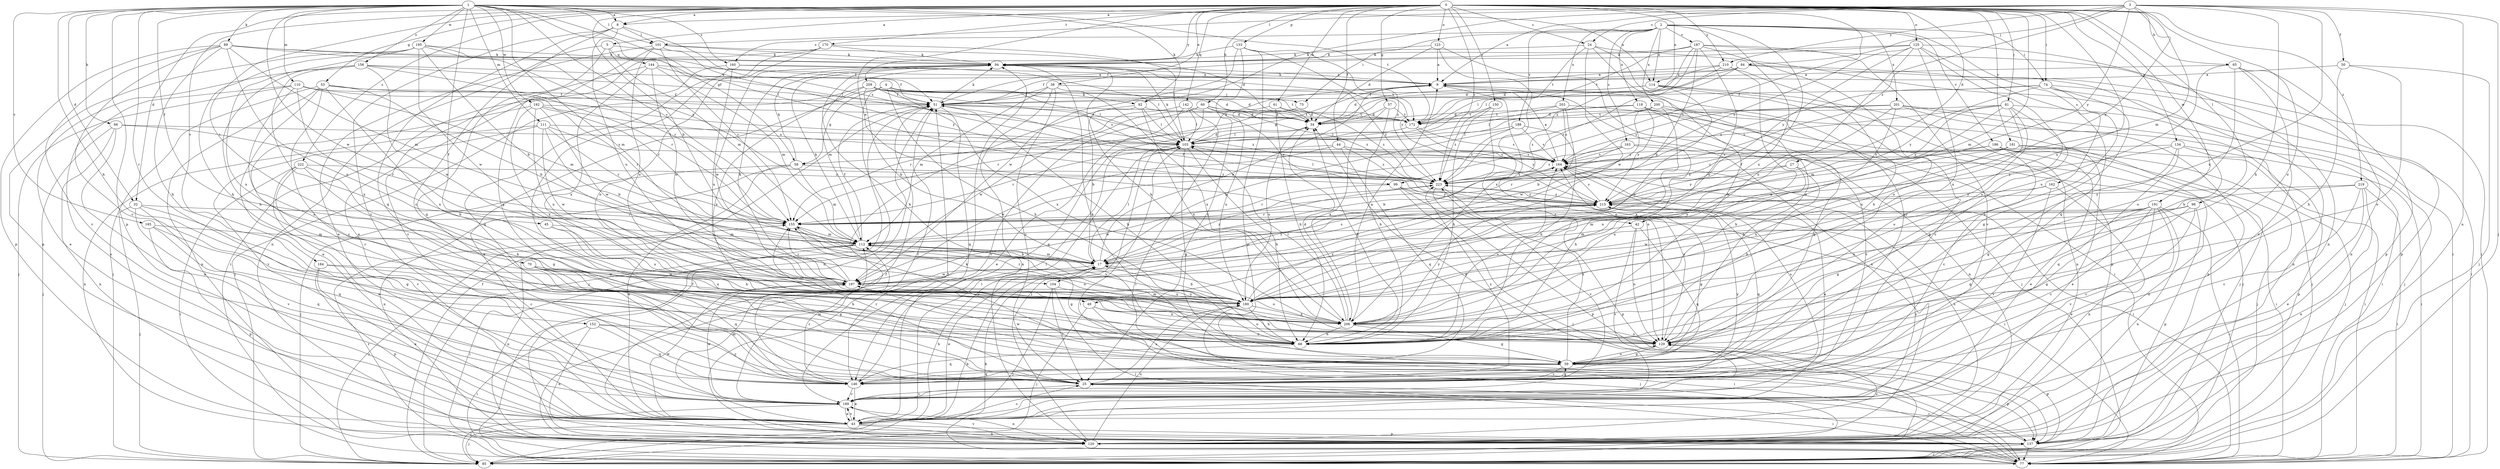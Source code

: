 strict digraph  {
0;
1;
2;
3;
4;
5;
8;
9;
17;
24;
25;
27;
32;
34;
38;
42;
43;
44;
45;
49;
50;
51;
53;
57;
58;
59;
60;
61;
65;
66;
68;
70;
74;
75;
77;
81;
84;
85;
89;
92;
94;
98;
99;
101;
103;
104;
110;
111;
112;
114;
118;
120;
123;
125;
129;
133;
134;
137;
142;
144;
146;
150;
152;
155;
156;
160;
162;
163;
164;
170;
172;
180;
181;
184;
185;
186;
187;
188;
189;
191;
192;
195;
197;
200;
201;
203;
206;
209;
210;
215;
219;
222;
223;
0 -> 5  [label=a];
0 -> 8  [label=a];
0 -> 17  [label=b];
0 -> 24  [label=c];
0 -> 27  [label=d];
0 -> 32  [label=d];
0 -> 38  [label=e];
0 -> 42  [label=e];
0 -> 44  [label=f];
0 -> 53  [label=g];
0 -> 57  [label=g];
0 -> 60  [label=h];
0 -> 61  [label=h];
0 -> 65  [label=h];
0 -> 70  [label=i];
0 -> 74  [label=i];
0 -> 81  [label=j];
0 -> 98  [label=l];
0 -> 99  [label=l];
0 -> 104  [label=m];
0 -> 114  [label=n];
0 -> 123  [label=o];
0 -> 125  [label=o];
0 -> 129  [label=o];
0 -> 133  [label=p];
0 -> 134  [label=p];
0 -> 142  [label=q];
0 -> 150  [label=r];
0 -> 170  [label=t];
0 -> 180  [label=u];
0 -> 181  [label=v];
0 -> 184  [label=v];
0 -> 191  [label=w];
0 -> 209  [label=y];
0 -> 210  [label=y];
0 -> 219  [label=z];
0 -> 222  [label=z];
0 -> 223  [label=z];
1 -> 8  [label=a];
1 -> 32  [label=d];
1 -> 45  [label=f];
1 -> 49  [label=f];
1 -> 58  [label=g];
1 -> 66  [label=h];
1 -> 68  [label=h];
1 -> 89  [label=k];
1 -> 92  [label=k];
1 -> 99  [label=l];
1 -> 101  [label=l];
1 -> 104  [label=m];
1 -> 110  [label=m];
1 -> 111  [label=m];
1 -> 114  [label=n];
1 -> 137  [label=p];
1 -> 152  [label=r];
1 -> 155  [label=r];
1 -> 156  [label=s];
1 -> 160  [label=s];
1 -> 172  [label=t];
1 -> 185  [label=v];
1 -> 192  [label=w];
1 -> 195  [label=w];
1 -> 197  [label=w];
2 -> 49  [label=f];
2 -> 74  [label=i];
2 -> 75  [label=i];
2 -> 114  [label=n];
2 -> 118  [label=n];
2 -> 160  [label=s];
2 -> 162  [label=s];
2 -> 163  [label=s];
2 -> 180  [label=u];
2 -> 186  [label=v];
2 -> 187  [label=v];
2 -> 188  [label=v];
2 -> 200  [label=x];
2 -> 201  [label=x];
2 -> 203  [label=x];
3 -> 8  [label=a];
3 -> 9  [label=a];
3 -> 24  [label=c];
3 -> 42  [label=e];
3 -> 50  [label=f];
3 -> 68  [label=h];
3 -> 84  [label=j];
3 -> 85  [label=j];
3 -> 92  [label=k];
3 -> 101  [label=l];
3 -> 112  [label=m];
3 -> 120  [label=n];
3 -> 206  [label=x];
3 -> 210  [label=y];
3 -> 215  [label=y];
3 -> 223  [label=z];
4 -> 34  [label=d];
4 -> 43  [label=e];
4 -> 58  [label=g];
4 -> 68  [label=h];
4 -> 75  [label=i];
4 -> 92  [label=k];
4 -> 120  [label=n];
4 -> 206  [label=x];
5 -> 94  [label=k];
5 -> 112  [label=m];
5 -> 120  [label=n];
5 -> 144  [label=q];
5 -> 146  [label=q];
8 -> 25  [label=c];
8 -> 101  [label=l];
8 -> 146  [label=q];
8 -> 164  [label=s];
8 -> 180  [label=u];
8 -> 189  [label=v];
9 -> 51  [label=f];
9 -> 58  [label=g];
9 -> 77  [label=i];
9 -> 94  [label=k];
9 -> 120  [label=n];
9 -> 129  [label=o];
17 -> 9  [label=a];
17 -> 43  [label=e];
17 -> 103  [label=l];
17 -> 112  [label=m];
17 -> 129  [label=o];
17 -> 197  [label=w];
17 -> 215  [label=y];
17 -> 223  [label=z];
24 -> 68  [label=h];
24 -> 77  [label=i];
24 -> 94  [label=k];
24 -> 146  [label=q];
24 -> 172  [label=t];
24 -> 197  [label=w];
25 -> 59  [label=g];
25 -> 77  [label=i];
25 -> 155  [label=r];
25 -> 164  [label=s];
25 -> 180  [label=u];
25 -> 189  [label=v];
25 -> 223  [label=z];
27 -> 68  [label=h];
27 -> 180  [label=u];
27 -> 215  [label=y];
27 -> 223  [label=z];
32 -> 59  [label=g];
32 -> 85  [label=j];
32 -> 146  [label=q];
32 -> 155  [label=r];
32 -> 189  [label=v];
34 -> 103  [label=l];
34 -> 180  [label=u];
38 -> 25  [label=c];
38 -> 51  [label=f];
38 -> 112  [label=m];
38 -> 120  [label=n];
38 -> 206  [label=x];
38 -> 223  [label=z];
42 -> 112  [label=m];
42 -> 129  [label=o];
42 -> 146  [label=q];
42 -> 189  [label=v];
43 -> 17  [label=b];
43 -> 25  [label=c];
43 -> 34  [label=d];
43 -> 85  [label=j];
43 -> 103  [label=l];
43 -> 112  [label=m];
43 -> 120  [label=n];
43 -> 137  [label=p];
43 -> 189  [label=v];
43 -> 197  [label=w];
43 -> 215  [label=y];
44 -> 146  [label=q];
44 -> 155  [label=r];
44 -> 164  [label=s];
44 -> 197  [label=w];
44 -> 223  [label=z];
45 -> 68  [label=h];
45 -> 112  [label=m];
45 -> 180  [label=u];
49 -> 77  [label=i];
49 -> 85  [label=j];
49 -> 129  [label=o];
49 -> 206  [label=x];
50 -> 9  [label=a];
50 -> 68  [label=h];
50 -> 85  [label=j];
50 -> 129  [label=o];
51 -> 34  [label=d];
51 -> 68  [label=h];
51 -> 85  [label=j];
51 -> 94  [label=k];
51 -> 146  [label=q];
51 -> 223  [label=z];
53 -> 17  [label=b];
53 -> 25  [label=c];
53 -> 43  [label=e];
53 -> 51  [label=f];
53 -> 68  [label=h];
53 -> 85  [label=j];
53 -> 120  [label=n];
53 -> 155  [label=r];
57 -> 34  [label=d];
57 -> 68  [label=h];
57 -> 172  [label=t];
57 -> 206  [label=x];
58 -> 43  [label=e];
58 -> 85  [label=j];
58 -> 94  [label=k];
58 -> 112  [label=m];
58 -> 120  [label=n];
58 -> 223  [label=z];
59 -> 25  [label=c];
59 -> 94  [label=k];
59 -> 129  [label=o];
59 -> 137  [label=p];
59 -> 146  [label=q];
59 -> 155  [label=r];
59 -> 197  [label=w];
59 -> 223  [label=z];
60 -> 34  [label=d];
60 -> 146  [label=q];
60 -> 172  [label=t];
60 -> 189  [label=v];
60 -> 197  [label=w];
60 -> 215  [label=y];
60 -> 223  [label=z];
61 -> 34  [label=d];
61 -> 68  [label=h];
61 -> 180  [label=u];
61 -> 223  [label=z];
65 -> 9  [label=a];
65 -> 120  [label=n];
65 -> 129  [label=o];
65 -> 137  [label=p];
65 -> 180  [label=u];
65 -> 189  [label=v];
66 -> 43  [label=e];
66 -> 85  [label=j];
66 -> 103  [label=l];
66 -> 120  [label=n];
66 -> 155  [label=r];
68 -> 34  [label=d];
68 -> 94  [label=k];
68 -> 146  [label=q];
68 -> 164  [label=s];
70 -> 25  [label=c];
70 -> 59  [label=g];
70 -> 146  [label=q];
70 -> 180  [label=u];
70 -> 197  [label=w];
74 -> 51  [label=f];
74 -> 59  [label=g];
74 -> 77  [label=i];
74 -> 120  [label=n];
74 -> 129  [label=o];
74 -> 215  [label=y];
74 -> 223  [label=z];
75 -> 155  [label=r];
77 -> 17  [label=b];
77 -> 51  [label=f];
77 -> 94  [label=k];
77 -> 103  [label=l];
77 -> 155  [label=r];
81 -> 34  [label=d];
81 -> 59  [label=g];
81 -> 85  [label=j];
81 -> 112  [label=m];
81 -> 129  [label=o];
81 -> 164  [label=s];
81 -> 180  [label=u];
81 -> 215  [label=y];
84 -> 9  [label=a];
84 -> 34  [label=d];
84 -> 51  [label=f];
84 -> 68  [label=h];
84 -> 103  [label=l];
84 -> 137  [label=p];
85 -> 17  [label=b];
85 -> 51  [label=f];
89 -> 25  [label=c];
89 -> 68  [label=h];
89 -> 94  [label=k];
89 -> 112  [label=m];
89 -> 137  [label=p];
89 -> 155  [label=r];
89 -> 180  [label=u];
89 -> 189  [label=v];
89 -> 223  [label=z];
92 -> 17  [label=b];
92 -> 103  [label=l];
92 -> 146  [label=q];
92 -> 172  [label=t];
92 -> 206  [label=x];
94 -> 9  [label=a];
94 -> 112  [label=m];
94 -> 172  [label=t];
94 -> 197  [label=w];
98 -> 17  [label=b];
98 -> 25  [label=c];
98 -> 59  [label=g];
98 -> 137  [label=p];
98 -> 155  [label=r];
99 -> 77  [label=i];
99 -> 85  [label=j];
99 -> 137  [label=p];
99 -> 155  [label=r];
99 -> 215  [label=y];
101 -> 34  [label=d];
101 -> 43  [label=e];
101 -> 59  [label=g];
101 -> 94  [label=k];
101 -> 155  [label=r];
101 -> 180  [label=u];
101 -> 215  [label=y];
103 -> 9  [label=a];
103 -> 34  [label=d];
103 -> 59  [label=g];
103 -> 68  [label=h];
103 -> 94  [label=k];
103 -> 164  [label=s];
104 -> 25  [label=c];
104 -> 77  [label=i];
104 -> 85  [label=j];
104 -> 180  [label=u];
110 -> 43  [label=e];
110 -> 51  [label=f];
110 -> 85  [label=j];
110 -> 103  [label=l];
110 -> 112  [label=m];
110 -> 129  [label=o];
110 -> 206  [label=x];
111 -> 17  [label=b];
111 -> 103  [label=l];
111 -> 120  [label=n];
111 -> 155  [label=r];
111 -> 164  [label=s];
111 -> 189  [label=v];
111 -> 197  [label=w];
112 -> 17  [label=b];
112 -> 51  [label=f];
112 -> 59  [label=g];
112 -> 77  [label=i];
112 -> 85  [label=j];
112 -> 94  [label=k];
112 -> 120  [label=n];
112 -> 180  [label=u];
114 -> 25  [label=c];
114 -> 34  [label=d];
114 -> 51  [label=f];
114 -> 120  [label=n];
114 -> 137  [label=p];
114 -> 180  [label=u];
118 -> 34  [label=d];
118 -> 85  [label=j];
118 -> 103  [label=l];
118 -> 120  [label=n];
118 -> 189  [label=v];
118 -> 215  [label=y];
120 -> 51  [label=f];
120 -> 103  [label=l];
120 -> 129  [label=o];
120 -> 164  [label=s];
120 -> 180  [label=u];
120 -> 189  [label=v];
123 -> 9  [label=a];
123 -> 34  [label=d];
123 -> 94  [label=k];
123 -> 129  [label=o];
123 -> 206  [label=x];
125 -> 51  [label=f];
125 -> 94  [label=k];
125 -> 120  [label=n];
125 -> 129  [label=o];
125 -> 146  [label=q];
125 -> 180  [label=u];
125 -> 206  [label=x];
125 -> 215  [label=y];
125 -> 223  [label=z];
129 -> 59  [label=g];
129 -> 112  [label=m];
129 -> 137  [label=p];
129 -> 164  [label=s];
133 -> 25  [label=c];
133 -> 94  [label=k];
133 -> 137  [label=p];
133 -> 197  [label=w];
133 -> 215  [label=y];
133 -> 223  [label=z];
134 -> 59  [label=g];
134 -> 77  [label=i];
134 -> 137  [label=p];
134 -> 146  [label=q];
134 -> 164  [label=s];
134 -> 215  [label=y];
137 -> 25  [label=c];
137 -> 51  [label=f];
137 -> 77  [label=i];
137 -> 85  [label=j];
142 -> 34  [label=d];
142 -> 43  [label=e];
142 -> 77  [label=i];
142 -> 103  [label=l];
142 -> 155  [label=r];
144 -> 9  [label=a];
144 -> 51  [label=f];
144 -> 112  [label=m];
144 -> 189  [label=v];
144 -> 197  [label=w];
144 -> 206  [label=x];
146 -> 43  [label=e];
146 -> 103  [label=l];
146 -> 112  [label=m];
146 -> 189  [label=v];
146 -> 215  [label=y];
150 -> 68  [label=h];
150 -> 129  [label=o];
150 -> 172  [label=t];
150 -> 223  [label=z];
152 -> 25  [label=c];
152 -> 77  [label=i];
152 -> 120  [label=n];
152 -> 129  [label=o];
152 -> 146  [label=q];
155 -> 112  [label=m];
155 -> 129  [label=o];
156 -> 9  [label=a];
156 -> 43  [label=e];
156 -> 51  [label=f];
156 -> 68  [label=h];
156 -> 155  [label=r];
156 -> 197  [label=w];
156 -> 206  [label=x];
160 -> 9  [label=a];
160 -> 77  [label=i];
160 -> 103  [label=l];
160 -> 146  [label=q];
160 -> 180  [label=u];
162 -> 59  [label=g];
162 -> 120  [label=n];
162 -> 189  [label=v];
162 -> 215  [label=y];
163 -> 17  [label=b];
163 -> 68  [label=h];
163 -> 77  [label=i];
163 -> 164  [label=s];
163 -> 223  [label=z];
164 -> 9  [label=a];
164 -> 43  [label=e];
164 -> 77  [label=i];
164 -> 223  [label=z];
170 -> 25  [label=c];
170 -> 43  [label=e];
170 -> 94  [label=k];
170 -> 103  [label=l];
170 -> 129  [label=o];
172 -> 103  [label=l];
172 -> 164  [label=s];
172 -> 215  [label=y];
180 -> 17  [label=b];
180 -> 68  [label=h];
180 -> 85  [label=j];
180 -> 155  [label=r];
180 -> 206  [label=x];
180 -> 215  [label=y];
181 -> 43  [label=e];
181 -> 77  [label=i];
181 -> 85  [label=j];
181 -> 164  [label=s];
181 -> 180  [label=u];
181 -> 206  [label=x];
181 -> 223  [label=z];
184 -> 43  [label=e];
184 -> 68  [label=h];
184 -> 137  [label=p];
184 -> 197  [label=w];
185 -> 25  [label=c];
185 -> 112  [label=m];
185 -> 137  [label=p];
185 -> 146  [label=q];
186 -> 25  [label=c];
186 -> 43  [label=e];
186 -> 85  [label=j];
186 -> 120  [label=n];
186 -> 155  [label=r];
186 -> 164  [label=s];
187 -> 17  [label=b];
187 -> 77  [label=i];
187 -> 94  [label=k];
187 -> 129  [label=o];
187 -> 155  [label=r];
187 -> 172  [label=t];
187 -> 180  [label=u];
187 -> 189  [label=v];
187 -> 223  [label=z];
188 -> 17  [label=b];
188 -> 68  [label=h];
188 -> 103  [label=l];
188 -> 164  [label=s];
188 -> 223  [label=z];
189 -> 43  [label=e];
189 -> 51  [label=f];
189 -> 85  [label=j];
189 -> 120  [label=n];
189 -> 197  [label=w];
191 -> 25  [label=c];
191 -> 43  [label=e];
191 -> 59  [label=g];
191 -> 77  [label=i];
191 -> 112  [label=m];
191 -> 120  [label=n];
191 -> 155  [label=r];
191 -> 189  [label=v];
191 -> 197  [label=w];
192 -> 25  [label=c];
192 -> 155  [label=r];
192 -> 164  [label=s];
192 -> 172  [label=t];
192 -> 180  [label=u];
192 -> 197  [label=w];
192 -> 206  [label=x];
195 -> 17  [label=b];
195 -> 51  [label=f];
195 -> 68  [label=h];
195 -> 94  [label=k];
195 -> 103  [label=l];
195 -> 137  [label=p];
195 -> 197  [label=w];
195 -> 206  [label=x];
197 -> 94  [label=k];
197 -> 155  [label=r];
197 -> 164  [label=s];
197 -> 180  [label=u];
200 -> 59  [label=g];
200 -> 85  [label=j];
200 -> 172  [label=t];
200 -> 197  [label=w];
200 -> 206  [label=x];
200 -> 223  [label=z];
201 -> 68  [label=h];
201 -> 77  [label=i];
201 -> 85  [label=j];
201 -> 137  [label=p];
201 -> 164  [label=s];
201 -> 172  [label=t];
201 -> 206  [label=x];
203 -> 17  [label=b];
203 -> 85  [label=j];
203 -> 103  [label=l];
203 -> 164  [label=s];
203 -> 172  [label=t];
206 -> 9  [label=a];
206 -> 34  [label=d];
206 -> 59  [label=g];
206 -> 68  [label=h];
206 -> 94  [label=k];
206 -> 103  [label=l];
206 -> 129  [label=o];
206 -> 215  [label=y];
209 -> 17  [label=b];
209 -> 34  [label=d];
209 -> 51  [label=f];
209 -> 85  [label=j];
209 -> 103  [label=l];
209 -> 164  [label=s];
209 -> 172  [label=t];
209 -> 206  [label=x];
210 -> 9  [label=a];
210 -> 34  [label=d];
210 -> 68  [label=h];
210 -> 103  [label=l];
210 -> 206  [label=x];
215 -> 51  [label=f];
215 -> 59  [label=g];
215 -> 146  [label=q];
215 -> 155  [label=r];
215 -> 164  [label=s];
215 -> 223  [label=z];
219 -> 25  [label=c];
219 -> 43  [label=e];
219 -> 77  [label=i];
219 -> 120  [label=n];
219 -> 206  [label=x];
219 -> 215  [label=y];
222 -> 43  [label=e];
222 -> 59  [label=g];
222 -> 68  [label=h];
222 -> 77  [label=i];
222 -> 189  [label=v];
222 -> 223  [label=z];
223 -> 103  [label=l];
223 -> 137  [label=p];
223 -> 189  [label=v];
223 -> 197  [label=w];
223 -> 215  [label=y];
}
